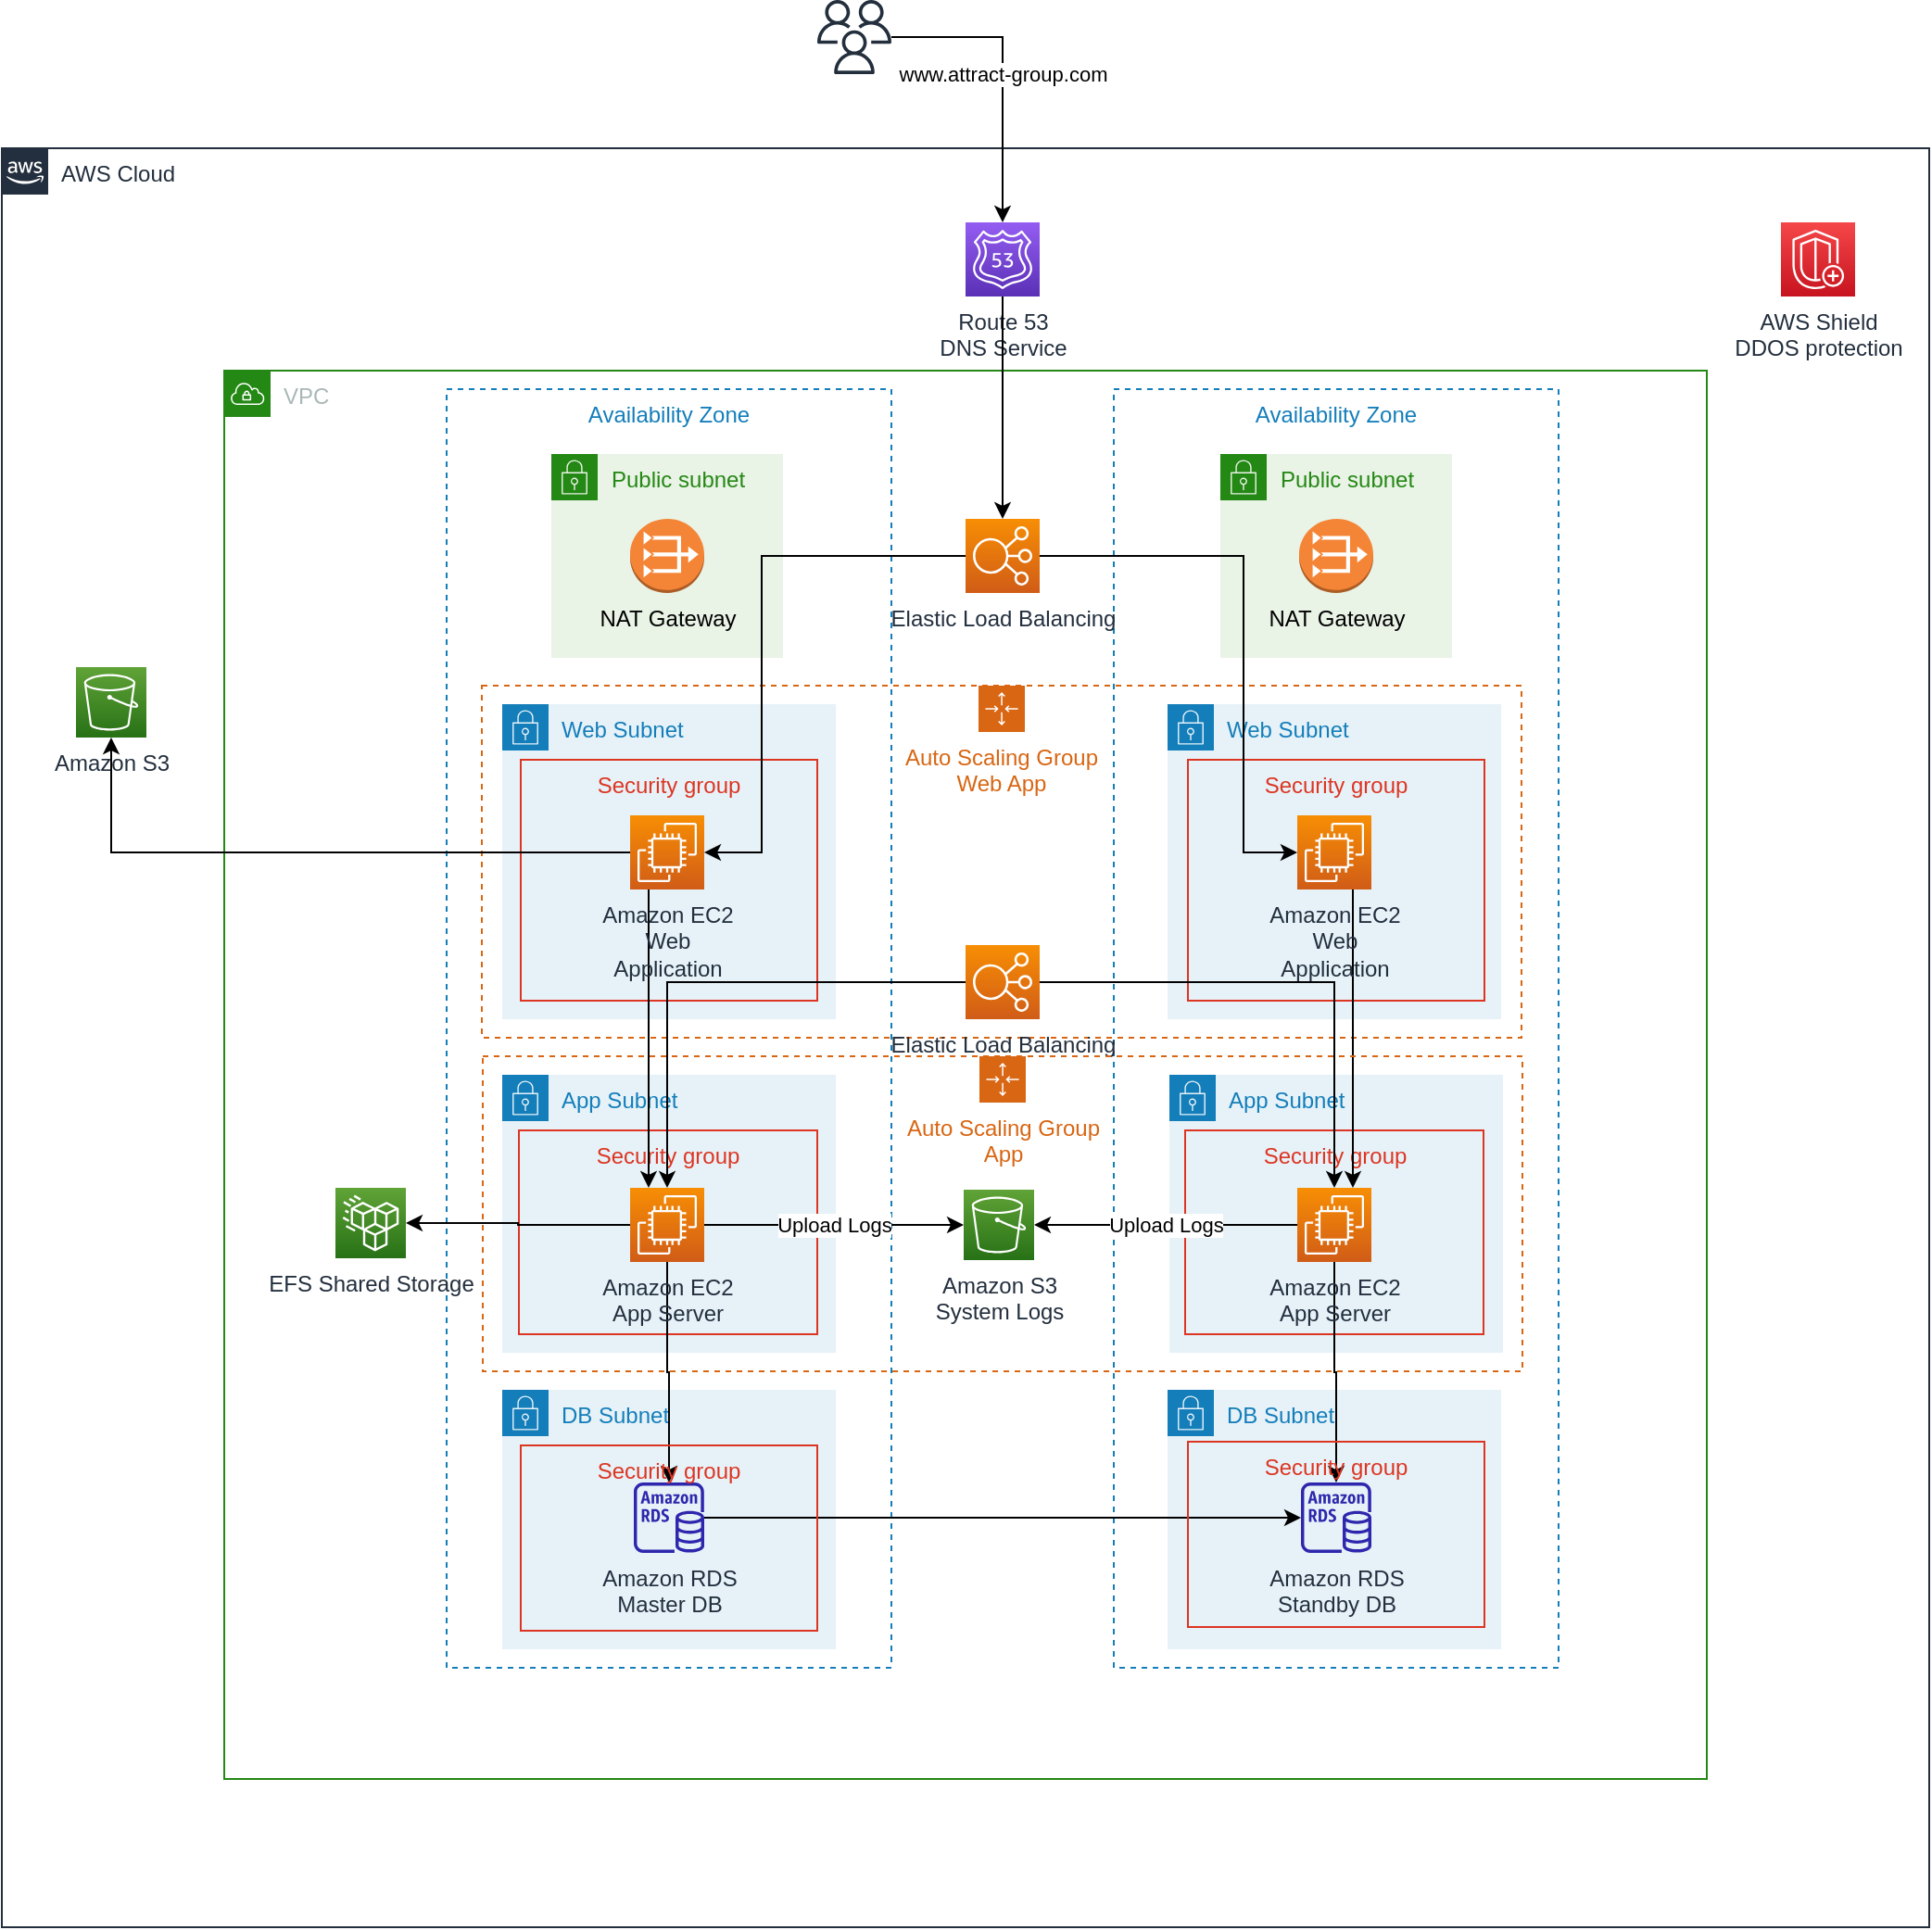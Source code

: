 <mxfile version="21.3.5" type="device">
  <diagram name="Page-1" id="gmAPZauWMYRnbII1rP5q">
    <mxGraphModel dx="1877" dy="1742" grid="1" gridSize="10" guides="1" tooltips="1" connect="1" arrows="1" fold="1" page="1" pageScale="1" pageWidth="827" pageHeight="1169" math="0" shadow="0">
      <root>
        <mxCell id="0" />
        <mxCell id="1" parent="0" />
        <mxCell id="y6Q_-lraRfow1zZ3NCdh-127" value="Availability Zone" style="fillColor=none;strokeColor=#147EBA;dashed=1;verticalAlign=top;fontStyle=0;fontColor=#147EBA;whiteSpace=wrap;html=1;" parent="1" vertex="1">
          <mxGeometry x="480" y="90" width="240" height="690" as="geometry" />
        </mxCell>
        <mxCell id="y6Q_-lraRfow1zZ3NCdh-95" value="DB Subnet" style="points=[[0,0],[0.25,0],[0.5,0],[0.75,0],[1,0],[1,0.25],[1,0.5],[1,0.75],[1,1],[0.75,1],[0.5,1],[0.25,1],[0,1],[0,0.75],[0,0.5],[0,0.25]];outlineConnect=0;gradientColor=none;html=1;whiteSpace=wrap;fontSize=12;fontStyle=0;container=1;pointerEvents=0;collapsible=0;recursiveResize=0;shape=mxgraph.aws4.group;grIcon=mxgraph.aws4.group_security_group;grStroke=0;strokeColor=#147EBA;fillColor=#E6F2F8;verticalAlign=top;align=left;spacingLeft=30;fontColor=#147EBA;dashed=0;" parent="1" vertex="1">
          <mxGeometry x="509" y="630" width="180" height="140" as="geometry" />
        </mxCell>
        <mxCell id="y6Q_-lraRfow1zZ3NCdh-56" value="Amazon RDS&lt;br&gt;Standby DB&lt;br&gt;" style="sketch=0;outlineConnect=0;fontColor=#232F3E;gradientColor=none;fillColor=#2E27AD;strokeColor=none;dashed=0;verticalLabelPosition=bottom;verticalAlign=top;align=center;html=1;fontSize=12;fontStyle=0;aspect=fixed;pointerEvents=1;shape=mxgraph.aws4.rds_instance;" parent="y6Q_-lraRfow1zZ3NCdh-95" vertex="1">
          <mxGeometry x="72" y="50" width="38" height="38" as="geometry" />
        </mxCell>
        <mxCell id="y6Q_-lraRfow1zZ3NCdh-126" value="Availability Zone" style="fillColor=none;strokeColor=#147EBA;dashed=1;verticalAlign=top;fontStyle=0;fontColor=#147EBA;whiteSpace=wrap;html=1;" parent="1" vertex="1">
          <mxGeometry x="120" y="90" width="240" height="690" as="geometry" />
        </mxCell>
        <mxCell id="y6Q_-lraRfow1zZ3NCdh-92" value="App Subnet" style="points=[[0,0],[0.25,0],[0.5,0],[0.75,0],[1,0],[1,0.25],[1,0.5],[1,0.75],[1,1],[0.75,1],[0.5,1],[0.25,1],[0,1],[0,0.75],[0,0.5],[0,0.25]];outlineConnect=0;gradientColor=none;html=1;whiteSpace=wrap;fontSize=12;fontStyle=0;container=1;pointerEvents=0;collapsible=0;recursiveResize=0;shape=mxgraph.aws4.group;grIcon=mxgraph.aws4.group_security_group;grStroke=0;strokeColor=#147EBA;fillColor=#E6F2F8;verticalAlign=top;align=left;spacingLeft=30;fontColor=#147EBA;dashed=0;" parent="1" vertex="1">
          <mxGeometry x="510" y="460" width="180" height="150" as="geometry" />
        </mxCell>
        <mxCell id="y6Q_-lraRfow1zZ3NCdh-150" value="Security group" style="fillColor=none;strokeColor=#DD3522;verticalAlign=top;fontStyle=0;fontColor=#DD3522;whiteSpace=wrap;html=1;" parent="1" vertex="1">
          <mxGeometry x="518.5" y="490" width="161" height="110" as="geometry" />
        </mxCell>
        <mxCell id="y6Q_-lraRfow1zZ3NCdh-90" value="App Subnet" style="points=[[0,0],[0.25,0],[0.5,0],[0.75,0],[1,0],[1,0.25],[1,0.5],[1,0.75],[1,1],[0.75,1],[0.5,1],[0.25,1],[0,1],[0,0.75],[0,0.5],[0,0.25]];outlineConnect=0;gradientColor=none;html=1;whiteSpace=wrap;fontSize=12;fontStyle=0;container=1;pointerEvents=0;collapsible=0;recursiveResize=0;shape=mxgraph.aws4.group;grIcon=mxgraph.aws4.group_security_group;grStroke=0;strokeColor=#147EBA;fillColor=#E6F2F8;verticalAlign=top;align=left;spacingLeft=30;fontColor=#147EBA;dashed=0;" parent="1" vertex="1">
          <mxGeometry x="150" y="460" width="180" height="150" as="geometry" />
        </mxCell>
        <mxCell id="y6Q_-lraRfow1zZ3NCdh-149" value="Security group" style="fillColor=none;strokeColor=#DD3522;verticalAlign=top;fontStyle=0;fontColor=#DD3522;whiteSpace=wrap;html=1;" parent="1" vertex="1">
          <mxGeometry x="159" y="490" width="161" height="110" as="geometry" />
        </mxCell>
        <mxCell id="y6Q_-lraRfow1zZ3NCdh-140" value="Public subnet" style="points=[[0,0],[0.25,0],[0.5,0],[0.75,0],[1,0],[1,0.25],[1,0.5],[1,0.75],[1,1],[0.75,1],[0.5,1],[0.25,1],[0,1],[0,0.75],[0,0.5],[0,0.25]];outlineConnect=0;gradientColor=none;html=1;whiteSpace=wrap;fontSize=12;fontStyle=0;container=1;pointerEvents=0;collapsible=0;recursiveResize=0;shape=mxgraph.aws4.group;grIcon=mxgraph.aws4.group_security_group;grStroke=0;strokeColor=#248814;fillColor=#E9F3E6;verticalAlign=top;align=left;spacingLeft=30;fontColor=#248814;dashed=0;" parent="1" vertex="1">
          <mxGeometry x="537.5" y="125" width="125" height="110" as="geometry" />
        </mxCell>
        <mxCell id="y6Q_-lraRfow1zZ3NCdh-139" value="Public subnet" style="points=[[0,0],[0.25,0],[0.5,0],[0.75,0],[1,0],[1,0.25],[1,0.5],[1,0.75],[1,1],[0.75,1],[0.5,1],[0.25,1],[0,1],[0,0.75],[0,0.5],[0,0.25]];outlineConnect=0;gradientColor=none;html=1;whiteSpace=wrap;fontSize=12;fontStyle=0;container=1;pointerEvents=0;collapsible=0;recursiveResize=0;shape=mxgraph.aws4.group;grIcon=mxgraph.aws4.group_security_group;grStroke=0;strokeColor=#248814;fillColor=#E9F3E6;verticalAlign=top;align=left;spacingLeft=30;fontColor=#248814;dashed=0;" parent="1" vertex="1">
          <mxGeometry x="176.5" y="125" width="125" height="110" as="geometry" />
        </mxCell>
        <mxCell id="y6Q_-lraRfow1zZ3NCdh-130" value="Web Subnet" style="points=[[0,0],[0.25,0],[0.5,0],[0.75,0],[1,0],[1,0.25],[1,0.5],[1,0.75],[1,1],[0.75,1],[0.5,1],[0.25,1],[0,1],[0,0.75],[0,0.5],[0,0.25]];outlineConnect=0;gradientColor=none;html=1;whiteSpace=wrap;fontSize=12;fontStyle=0;container=1;pointerEvents=0;collapsible=0;recursiveResize=0;shape=mxgraph.aws4.group;grIcon=mxgraph.aws4.group_security_group;grStroke=0;strokeColor=#147EBA;fillColor=#E6F2F8;verticalAlign=top;align=left;spacingLeft=30;fontColor=#147EBA;dashed=0;" parent="1" vertex="1">
          <mxGeometry x="509" y="260" width="180" height="170" as="geometry" />
        </mxCell>
        <mxCell id="y6Q_-lraRfow1zZ3NCdh-129" value="Web Subnet" style="points=[[0,0],[0.25,0],[0.5,0],[0.75,0],[1,0],[1,0.25],[1,0.5],[1,0.75],[1,1],[0.75,1],[0.5,1],[0.25,1],[0,1],[0,0.75],[0,0.5],[0,0.25]];outlineConnect=0;gradientColor=none;html=1;whiteSpace=wrap;fontSize=12;fontStyle=0;container=1;pointerEvents=0;collapsible=0;recursiveResize=0;shape=mxgraph.aws4.group;grIcon=mxgraph.aws4.group_security_group;grStroke=0;strokeColor=#147EBA;fillColor=#E6F2F8;verticalAlign=top;align=left;spacingLeft=30;fontColor=#147EBA;dashed=0;" parent="1" vertex="1">
          <mxGeometry x="150" y="260" width="180" height="170" as="geometry" />
        </mxCell>
        <mxCell id="y6Q_-lraRfow1zZ3NCdh-122" value="Security group" style="fillColor=none;strokeColor=#DD3522;verticalAlign=top;fontStyle=0;fontColor=#DD3522;whiteSpace=wrap;html=1;" parent="1" vertex="1">
          <mxGeometry x="520" y="290" width="160" height="130" as="geometry" />
        </mxCell>
        <mxCell id="y6Q_-lraRfow1zZ3NCdh-121" value="Security group" style="fillColor=none;strokeColor=#DD3522;verticalAlign=top;fontStyle=0;fontColor=#DD3522;whiteSpace=wrap;html=1;" parent="1" vertex="1">
          <mxGeometry x="160" y="290" width="160" height="130" as="geometry" />
        </mxCell>
        <mxCell id="y6Q_-lraRfow1zZ3NCdh-93" value="DB Subnet" style="points=[[0,0],[0.25,0],[0.5,0],[0.75,0],[1,0],[1,0.25],[1,0.5],[1,0.75],[1,1],[0.75,1],[0.5,1],[0.25,1],[0,1],[0,0.75],[0,0.5],[0,0.25]];outlineConnect=0;gradientColor=none;html=1;whiteSpace=wrap;fontSize=12;fontStyle=0;container=1;pointerEvents=0;collapsible=0;recursiveResize=0;shape=mxgraph.aws4.group;grIcon=mxgraph.aws4.group_security_group;grStroke=0;strokeColor=#147EBA;fillColor=#E6F2F8;verticalAlign=top;align=left;spacingLeft=30;fontColor=#147EBA;dashed=0;" parent="1" vertex="1">
          <mxGeometry x="150" y="630" width="180" height="140" as="geometry" />
        </mxCell>
        <mxCell id="y6Q_-lraRfow1zZ3NCdh-8" value="VPC&lt;br&gt;" style="points=[[0,0],[0.25,0],[0.5,0],[0.75,0],[1,0],[1,0.25],[1,0.5],[1,0.75],[1,1],[0.75,1],[0.5,1],[0.25,1],[0,1],[0,0.75],[0,0.5],[0,0.25]];outlineConnect=0;gradientColor=none;html=1;whiteSpace=wrap;fontSize=12;fontStyle=0;container=0;pointerEvents=0;collapsible=0;recursiveResize=0;shape=mxgraph.aws4.group;grIcon=mxgraph.aws4.group_vpc;strokeColor=#248814;fillColor=none;verticalAlign=top;align=left;spacingLeft=30;fontColor=#AAB7B8;dashed=0;" parent="1" vertex="1">
          <mxGeometry y="80" width="800" height="760" as="geometry" />
        </mxCell>
        <mxCell id="y6Q_-lraRfow1zZ3NCdh-55" value="Amazon S3&lt;br&gt;System Logs" style="sketch=0;points=[[0,0,0],[0.25,0,0],[0.5,0,0],[0.75,0,0],[1,0,0],[0,1,0],[0.25,1,0],[0.5,1,0],[0.75,1,0],[1,1,0],[0,0.25,0],[0,0.5,0],[0,0.75,0],[1,0.25,0],[1,0.5,0],[1,0.75,0]];outlineConnect=0;fontColor=#232F3E;gradientColor=#60A337;gradientDirection=north;fillColor=#277116;strokeColor=#ffffff;dashed=0;verticalLabelPosition=bottom;verticalAlign=top;align=center;html=1;fontSize=12;fontStyle=0;aspect=fixed;shape=mxgraph.aws4.resourceIcon;resIcon=mxgraph.aws4.s3;" parent="1" vertex="1">
          <mxGeometry x="399" y="522" width="38" height="38" as="geometry" />
        </mxCell>
        <mxCell id="y6Q_-lraRfow1zZ3NCdh-57" value="Upload Logs" style="edgeStyle=orthogonalEdgeStyle;rounded=0;orthogonalLoop=1;jettySize=auto;html=1;entryX=1;entryY=0.5;entryDx=0;entryDy=0;entryPerimeter=0;" parent="1" source="y6Q_-lraRfow1zZ3NCdh-58" target="y6Q_-lraRfow1zZ3NCdh-55" edge="1">
          <mxGeometry relative="1" as="geometry" />
        </mxCell>
        <mxCell id="y6Q_-lraRfow1zZ3NCdh-158" style="edgeStyle=orthogonalEdgeStyle;rounded=0;orthogonalLoop=1;jettySize=auto;html=1;exitX=0.5;exitY=1;exitDx=0;exitDy=0;exitPerimeter=0;" parent="1" source="y6Q_-lraRfow1zZ3NCdh-58" target="y6Q_-lraRfow1zZ3NCdh-56" edge="1">
          <mxGeometry relative="1" as="geometry" />
        </mxCell>
        <mxCell id="y6Q_-lraRfow1zZ3NCdh-58" value="Amazon EC2&lt;br&gt;App Server" style="sketch=0;points=[[0,0,0],[0.25,0,0],[0.5,0,0],[0.75,0,0],[1,0,0],[0,1,0],[0.25,1,0],[0.5,1,0],[0.75,1,0],[1,1,0],[0,0.25,0],[0,0.5,0],[0,0.75,0],[1,0.25,0],[1,0.5,0],[1,0.75,0]];outlineConnect=0;fontColor=#232F3E;gradientColor=#F78E04;gradientDirection=north;fillColor=#D05C17;strokeColor=#ffffff;dashed=0;verticalLabelPosition=bottom;verticalAlign=top;align=center;html=1;fontSize=12;fontStyle=0;aspect=fixed;shape=mxgraph.aws4.resourceIcon;resIcon=mxgraph.aws4.ec2;" parent="1" vertex="1">
          <mxGeometry x="579" y="521" width="40" height="40" as="geometry" />
        </mxCell>
        <mxCell id="y6Q_-lraRfow1zZ3NCdh-59" style="edgeStyle=orthogonalEdgeStyle;rounded=0;orthogonalLoop=1;jettySize=auto;html=1;" parent="1" source="y6Q_-lraRfow1zZ3NCdh-60" target="y6Q_-lraRfow1zZ3NCdh-56" edge="1">
          <mxGeometry relative="1" as="geometry" />
        </mxCell>
        <mxCell id="y6Q_-lraRfow1zZ3NCdh-61" value="Upload Logs" style="edgeStyle=orthogonalEdgeStyle;rounded=0;orthogonalLoop=1;jettySize=auto;html=1;entryX=0;entryY=0.5;entryDx=0;entryDy=0;entryPerimeter=0;" parent="1" source="y6Q_-lraRfow1zZ3NCdh-63" target="y6Q_-lraRfow1zZ3NCdh-55" edge="1">
          <mxGeometry relative="1" as="geometry" />
        </mxCell>
        <mxCell id="y6Q_-lraRfow1zZ3NCdh-117" style="edgeStyle=orthogonalEdgeStyle;rounded=0;orthogonalLoop=1;jettySize=auto;html=1;exitX=0;exitY=0.5;exitDx=0;exitDy=0;exitPerimeter=0;entryX=1;entryY=0.5;entryDx=0;entryDy=0;entryPerimeter=0;" parent="1" source="y6Q_-lraRfow1zZ3NCdh-63" target="y6Q_-lraRfow1zZ3NCdh-113" edge="1">
          <mxGeometry relative="1" as="geometry" />
        </mxCell>
        <mxCell id="y6Q_-lraRfow1zZ3NCdh-119" style="edgeStyle=orthogonalEdgeStyle;rounded=0;orthogonalLoop=1;jettySize=auto;html=1;exitX=0.5;exitY=1;exitDx=0;exitDy=0;exitPerimeter=0;" parent="1" source="y6Q_-lraRfow1zZ3NCdh-63" target="y6Q_-lraRfow1zZ3NCdh-60" edge="1">
          <mxGeometry relative="1" as="geometry" />
        </mxCell>
        <mxCell id="y6Q_-lraRfow1zZ3NCdh-63" value="Amazon EC2&lt;br&gt;App Server" style="sketch=0;points=[[0,0,0],[0.25,0,0],[0.5,0,0],[0.75,0,0],[1,0,0],[0,1,0],[0.25,1,0],[0.5,1,0],[0.75,1,0],[1,1,0],[0,0.25,0],[0,0.5,0],[0,0.75,0],[1,0.25,0],[1,0.5,0],[1,0.75,0]];outlineConnect=0;fontColor=#232F3E;gradientColor=#F78E04;gradientDirection=north;fillColor=#D05C17;strokeColor=#ffffff;dashed=0;verticalLabelPosition=bottom;verticalAlign=top;align=center;html=1;fontSize=12;fontStyle=0;aspect=fixed;shape=mxgraph.aws4.resourceIcon;resIcon=mxgraph.aws4.ec2;" parent="1" vertex="1">
          <mxGeometry x="219" y="521" width="40" height="40" as="geometry" />
        </mxCell>
        <mxCell id="y6Q_-lraRfow1zZ3NCdh-65" value="Auto Scaling Group&lt;br&gt;Web App" style="points=[[0,0],[0.25,0],[0.5,0],[0.75,0],[1,0],[1,0.25],[1,0.5],[1,0.75],[1,1],[0.75,1],[0.5,1],[0.25,1],[0,1],[0,0.75],[0,0.5],[0,0.25]];outlineConnect=0;gradientColor=none;html=1;whiteSpace=wrap;fontSize=12;fontStyle=0;container=0;pointerEvents=0;collapsible=0;recursiveResize=0;shape=mxgraph.aws4.groupCenter;grIcon=mxgraph.aws4.group_auto_scaling_group;grStroke=1;strokeColor=#D86613;fillColor=none;verticalAlign=top;align=center;fontColor=#D86613;dashed=1;spacingTop=25;" parent="1" vertex="1">
          <mxGeometry x="139" y="250" width="561" height="190" as="geometry" />
        </mxCell>
        <mxCell id="y6Q_-lraRfow1zZ3NCdh-154" style="edgeStyle=orthogonalEdgeStyle;rounded=0;orthogonalLoop=1;jettySize=auto;html=1;exitX=0.75;exitY=1;exitDx=0;exitDy=0;exitPerimeter=0;entryX=0.75;entryY=0;entryDx=0;entryDy=0;entryPerimeter=0;" parent="1" source="y6Q_-lraRfow1zZ3NCdh-52" target="y6Q_-lraRfow1zZ3NCdh-58" edge="1">
          <mxGeometry relative="1" as="geometry" />
        </mxCell>
        <mxCell id="y6Q_-lraRfow1zZ3NCdh-52" value="Amazon EC2&lt;br&gt;Web&lt;br&gt;Application" style="sketch=0;points=[[0,0,0],[0.25,0,0],[0.5,0,0],[0.75,0,0],[1,0,0],[0,1,0],[0.25,1,0],[0.5,1,0],[0.75,1,0],[1,1,0],[0,0.25,0],[0,0.5,0],[0,0.75,0],[1,0.25,0],[1,0.5,0],[1,0.75,0]];outlineConnect=0;fontColor=#232F3E;gradientColor=#F78E04;gradientDirection=north;fillColor=#D05C17;strokeColor=#ffffff;dashed=0;verticalLabelPosition=bottom;verticalAlign=top;align=center;html=1;fontSize=12;fontStyle=0;aspect=fixed;shape=mxgraph.aws4.resourceIcon;resIcon=mxgraph.aws4.ec2;" parent="1" vertex="1">
          <mxGeometry x="579" y="320" width="40" height="40" as="geometry" />
        </mxCell>
        <mxCell id="y6Q_-lraRfow1zZ3NCdh-128" style="edgeStyle=orthogonalEdgeStyle;rounded=0;orthogonalLoop=1;jettySize=auto;html=1;entryX=0.5;entryY=1;entryDx=0;entryDy=0;entryPerimeter=0;" parent="1" source="y6Q_-lraRfow1zZ3NCdh-66" target="y6Q_-lraRfow1zZ3NCdh-116" edge="1">
          <mxGeometry relative="1" as="geometry" />
        </mxCell>
        <mxCell id="y6Q_-lraRfow1zZ3NCdh-153" style="edgeStyle=orthogonalEdgeStyle;rounded=0;orthogonalLoop=1;jettySize=auto;html=1;exitX=0.25;exitY=1;exitDx=0;exitDy=0;exitPerimeter=0;entryX=0.25;entryY=0;entryDx=0;entryDy=0;entryPerimeter=0;" parent="1" source="y6Q_-lraRfow1zZ3NCdh-66" target="y6Q_-lraRfow1zZ3NCdh-63" edge="1">
          <mxGeometry relative="1" as="geometry" />
        </mxCell>
        <mxCell id="y6Q_-lraRfow1zZ3NCdh-66" value="Amazon EC2&lt;br&gt;Web&lt;br&gt;Application" style="sketch=0;points=[[0,0,0],[0.25,0,0],[0.5,0,0],[0.75,0,0],[1,0,0],[0,1,0],[0.25,1,0],[0.5,1,0],[0.75,1,0],[1,1,0],[0,0.25,0],[0,0.5,0],[0,0.75,0],[1,0.25,0],[1,0.5,0],[1,0.75,0]];outlineConnect=0;fontColor=#232F3E;gradientColor=#F78E04;gradientDirection=north;fillColor=#D05C17;strokeColor=#ffffff;dashed=0;verticalLabelPosition=bottom;verticalAlign=top;align=center;html=1;fontSize=12;fontStyle=0;aspect=fixed;shape=mxgraph.aws4.resourceIcon;resIcon=mxgraph.aws4.ec2;" parent="1" vertex="1">
          <mxGeometry x="219" y="320" width="40" height="40" as="geometry" />
        </mxCell>
        <mxCell id="y6Q_-lraRfow1zZ3NCdh-111" style="edgeStyle=orthogonalEdgeStyle;rounded=0;orthogonalLoop=1;jettySize=auto;html=1;entryX=0.5;entryY=0;entryDx=0;entryDy=0;entryPerimeter=0;" parent="1" source="y6Q_-lraRfow1zZ3NCdh-110" target="y6Q_-lraRfow1zZ3NCdh-63" edge="1">
          <mxGeometry relative="1" as="geometry" />
        </mxCell>
        <mxCell id="y6Q_-lraRfow1zZ3NCdh-112" style="edgeStyle=orthogonalEdgeStyle;rounded=0;orthogonalLoop=1;jettySize=auto;html=1;exitX=1;exitY=0.5;exitDx=0;exitDy=0;exitPerimeter=0;entryX=0.5;entryY=0;entryDx=0;entryDy=0;entryPerimeter=0;" parent="1" source="y6Q_-lraRfow1zZ3NCdh-110" target="y6Q_-lraRfow1zZ3NCdh-58" edge="1">
          <mxGeometry relative="1" as="geometry" />
        </mxCell>
        <mxCell id="y6Q_-lraRfow1zZ3NCdh-110" value="Elastic Load Balancing" style="sketch=0;points=[[0,0,0],[0.25,0,0],[0.5,0,0],[0.75,0,0],[1,0,0],[0,1,0],[0.25,1,0],[0.5,1,0],[0.75,1,0],[1,1,0],[0,0.25,0],[0,0.5,0],[0,0.75,0],[1,0.25,0],[1,0.5,0],[1,0.75,0]];outlineConnect=0;fontColor=#232F3E;gradientColor=#F78E04;gradientDirection=north;fillColor=#D05C17;strokeColor=#ffffff;dashed=0;verticalLabelPosition=bottom;verticalAlign=top;align=center;html=1;fontSize=12;fontStyle=0;aspect=fixed;shape=mxgraph.aws4.resourceIcon;resIcon=mxgraph.aws4.elastic_load_balancing;" parent="1" vertex="1">
          <mxGeometry x="400" y="390" width="40" height="40" as="geometry" />
        </mxCell>
        <mxCell id="y6Q_-lraRfow1zZ3NCdh-102" value="Auto Scaling Group&lt;br&gt;App" style="points=[[0,0],[0.25,0],[0.5,0],[0.75,0],[1,0],[1,0.25],[1,0.5],[1,0.75],[1,1],[0.75,1],[0.5,1],[0.25,1],[0,1],[0,0.75],[0,0.5],[0,0.25]];outlineConnect=0;gradientColor=none;html=1;whiteSpace=wrap;fontSize=12;fontStyle=0;container=0;pointerEvents=0;collapsible=0;recursiveResize=0;shape=mxgraph.aws4.groupCenter;grIcon=mxgraph.aws4.group_auto_scaling_group;grStroke=1;strokeColor=#D86613;fillColor=none;verticalAlign=top;align=center;fontColor=#D86613;dashed=1;spacingTop=25;" parent="1" vertex="1">
          <mxGeometry x="139.5" y="450" width="561" height="170" as="geometry" />
        </mxCell>
        <mxCell id="y6Q_-lraRfow1zZ3NCdh-135" style="edgeStyle=orthogonalEdgeStyle;rounded=0;orthogonalLoop=1;jettySize=auto;html=1;entryX=1;entryY=0.5;entryDx=0;entryDy=0;entryPerimeter=0;" parent="1" source="y6Q_-lraRfow1zZ3NCdh-103" target="y6Q_-lraRfow1zZ3NCdh-66" edge="1">
          <mxGeometry relative="1" as="geometry">
            <Array as="points">
              <mxPoint x="290" y="180" />
              <mxPoint x="290" y="340" />
            </Array>
          </mxGeometry>
        </mxCell>
        <mxCell id="y6Q_-lraRfow1zZ3NCdh-136" style="edgeStyle=orthogonalEdgeStyle;rounded=0;orthogonalLoop=1;jettySize=auto;html=1;entryX=0;entryY=0.5;entryDx=0;entryDy=0;entryPerimeter=0;" parent="1" source="y6Q_-lraRfow1zZ3NCdh-103" target="y6Q_-lraRfow1zZ3NCdh-52" edge="1">
          <mxGeometry relative="1" as="geometry">
            <Array as="points">
              <mxPoint x="550" y="180" />
              <mxPoint x="550" y="340" />
            </Array>
          </mxGeometry>
        </mxCell>
        <mxCell id="y6Q_-lraRfow1zZ3NCdh-103" value="Elastic Load Balancing" style="sketch=0;points=[[0,0,0],[0.25,0,0],[0.5,0,0],[0.75,0,0],[1,0,0],[0,1,0],[0.25,1,0],[0.5,1,0],[0.75,1,0],[1,1,0],[0,0.25,0],[0,0.5,0],[0,0.75,0],[1,0.25,0],[1,0.5,0],[1,0.75,0]];outlineConnect=0;fontColor=#232F3E;gradientColor=#F78E04;gradientDirection=north;fillColor=#D05C17;strokeColor=#ffffff;dashed=0;verticalLabelPosition=bottom;verticalAlign=top;align=center;html=1;fontSize=12;fontStyle=0;aspect=fixed;shape=mxgraph.aws4.resourceIcon;resIcon=mxgraph.aws4.elastic_load_balancing;" parent="1" vertex="1">
          <mxGeometry x="400" y="160" width="40" height="40" as="geometry" />
        </mxCell>
        <mxCell id="y6Q_-lraRfow1zZ3NCdh-113" value="EFS Shared Storage" style="sketch=0;points=[[0,0,0],[0.25,0,0],[0.5,0,0],[0.75,0,0],[1,0,0],[0,1,0],[0.25,1,0],[0.5,1,0],[0.75,1,0],[1,1,0],[0,0.25,0],[0,0.5,0],[0,0.75,0],[1,0.25,0],[1,0.5,0],[1,0.75,0]];outlineConnect=0;fontColor=#232F3E;gradientColor=#60A337;gradientDirection=north;fillColor=#277116;strokeColor=#ffffff;dashed=0;verticalLabelPosition=bottom;verticalAlign=top;align=center;html=1;fontSize=12;fontStyle=0;aspect=fixed;shape=mxgraph.aws4.resourceIcon;resIcon=mxgraph.aws4.efs_standard;" parent="1" vertex="1">
          <mxGeometry x="60" y="521" width="38" height="38" as="geometry" />
        </mxCell>
        <mxCell id="y6Q_-lraRfow1zZ3NCdh-137" value="NAT Gateway" style="outlineConnect=0;dashed=0;verticalLabelPosition=bottom;verticalAlign=top;align=center;html=1;shape=mxgraph.aws3.vpc_nat_gateway;fillColor=#F58536;gradientColor=none;" parent="1" vertex="1">
          <mxGeometry x="219" y="160" width="40" height="40" as="geometry" />
        </mxCell>
        <mxCell id="y6Q_-lraRfow1zZ3NCdh-138" value="NAT Gateway" style="outlineConnect=0;dashed=0;verticalLabelPosition=bottom;verticalAlign=top;align=center;html=1;shape=mxgraph.aws3.vpc_nat_gateway;fillColor=#F58536;gradientColor=none;" parent="1" vertex="1">
          <mxGeometry x="580" y="160" width="40" height="40" as="geometry" />
        </mxCell>
        <mxCell id="y6Q_-lraRfow1zZ3NCdh-141" value="AWS Cloud" style="points=[[0,0],[0.25,0],[0.5,0],[0.75,0],[1,0],[1,0.25],[1,0.5],[1,0.75],[1,1],[0.75,1],[0.5,1],[0.25,1],[0,1],[0,0.75],[0,0.5],[0,0.25]];outlineConnect=0;gradientColor=none;html=1;whiteSpace=wrap;fontSize=12;fontStyle=0;container=1;pointerEvents=0;collapsible=0;recursiveResize=0;shape=mxgraph.aws4.group;grIcon=mxgraph.aws4.group_aws_cloud_alt;strokeColor=#232F3E;fillColor=none;verticalAlign=top;align=left;spacingLeft=30;fontColor=#232F3E;dashed=0;" parent="1" vertex="1">
          <mxGeometry x="-120" y="-40" width="1040" height="960" as="geometry" />
        </mxCell>
        <mxCell id="y6Q_-lraRfow1zZ3NCdh-143" value="Route 53&lt;br&gt;DNS Service" style="sketch=0;points=[[0,0,0],[0.25,0,0],[0.5,0,0],[0.75,0,0],[1,0,0],[0,1,0],[0.25,1,0],[0.5,1,0],[0.75,1,0],[1,1,0],[0,0.25,0],[0,0.5,0],[0,0.75,0],[1,0.25,0],[1,0.5,0],[1,0.75,0]];outlineConnect=0;fontColor=#232F3E;gradientColor=#945DF2;gradientDirection=north;fillColor=#5A30B5;strokeColor=#ffffff;dashed=0;verticalLabelPosition=bottom;verticalAlign=top;align=center;html=1;fontSize=12;fontStyle=0;aspect=fixed;shape=mxgraph.aws4.resourceIcon;resIcon=mxgraph.aws4.route_53;" parent="y6Q_-lraRfow1zZ3NCdh-141" vertex="1">
          <mxGeometry x="520" y="40" width="40" height="40" as="geometry" />
        </mxCell>
        <mxCell id="y6Q_-lraRfow1zZ3NCdh-146" value="AWS Shield &lt;br&gt;DDOS protection" style="sketch=0;points=[[0,0,0],[0.25,0,0],[0.5,0,0],[0.75,0,0],[1,0,0],[0,1,0],[0.25,1,0],[0.5,1,0],[0.75,1,0],[1,1,0],[0,0.25,0],[0,0.5,0],[0,0.75,0],[1,0.25,0],[1,0.5,0],[1,0.75,0]];outlineConnect=0;fontColor=#232F3E;gradientColor=#F54749;gradientDirection=north;fillColor=#C7131F;strokeColor=#ffffff;dashed=0;verticalLabelPosition=bottom;verticalAlign=top;align=center;html=1;fontSize=12;fontStyle=0;aspect=fixed;shape=mxgraph.aws4.resourceIcon;resIcon=mxgraph.aws4.shield;" parent="y6Q_-lraRfow1zZ3NCdh-141" vertex="1">
          <mxGeometry x="960" y="40" width="40" height="40" as="geometry" />
        </mxCell>
        <mxCell id="y6Q_-lraRfow1zZ3NCdh-116" value="Amazon S3&lt;br&gt;" style="sketch=0;points=[[0,0,0],[0.25,0,0],[0.5,0,0],[0.75,0,0],[1,0,0],[0,1,0],[0.25,1,0],[0.5,1,0],[0.75,1,0],[1,1,0],[0,0.25,0],[0,0.5,0],[0,0.75,0],[1,0.25,0],[1,0.5,0],[1,0.75,0]];outlineConnect=0;fontColor=#232F3E;gradientColor=#60A337;gradientDirection=north;fillColor=#277116;strokeColor=#ffffff;dashed=0;verticalLabelPosition=bottom;verticalAlign=top;align=center;html=1;fontSize=12;fontStyle=0;aspect=fixed;shape=mxgraph.aws4.resourceIcon;resIcon=mxgraph.aws4.s3;" parent="y6Q_-lraRfow1zZ3NCdh-141" vertex="1">
          <mxGeometry x="40" y="280" width="38" height="38" as="geometry" />
        </mxCell>
        <mxCell id="fGamZlqdQGkZm3McrqFD-1" value="Security group" style="fillColor=none;strokeColor=#DD3522;verticalAlign=top;fontStyle=0;fontColor=#DD3522;whiteSpace=wrap;html=1;" vertex="1" parent="y6Q_-lraRfow1zZ3NCdh-141">
          <mxGeometry x="640" y="698" width="160" height="100" as="geometry" />
        </mxCell>
        <mxCell id="y6Q_-lraRfow1zZ3NCdh-60" value="Amazon RDS&lt;br&gt;Master DB" style="sketch=0;outlineConnect=0;fontColor=#232F3E;gradientColor=none;fillColor=#2E27AD;strokeColor=none;dashed=0;verticalLabelPosition=bottom;verticalAlign=top;align=center;html=1;fontSize=12;fontStyle=0;aspect=fixed;pointerEvents=1;shape=mxgraph.aws4.rds_instance;" parent="y6Q_-lraRfow1zZ3NCdh-141" vertex="1">
          <mxGeometry x="341" y="720" width="38" height="38" as="geometry" />
        </mxCell>
        <mxCell id="y6Q_-lraRfow1zZ3NCdh-145" style="edgeStyle=orthogonalEdgeStyle;rounded=0;orthogonalLoop=1;jettySize=auto;html=1;" parent="1" source="y6Q_-lraRfow1zZ3NCdh-143" target="y6Q_-lraRfow1zZ3NCdh-103" edge="1">
          <mxGeometry relative="1" as="geometry" />
        </mxCell>
        <mxCell id="y6Q_-lraRfow1zZ3NCdh-148" value="www.attract-group.com" style="edgeStyle=orthogonalEdgeStyle;rounded=0;orthogonalLoop=1;jettySize=auto;html=1;" parent="1" source="y6Q_-lraRfow1zZ3NCdh-147" target="y6Q_-lraRfow1zZ3NCdh-143" edge="1">
          <mxGeometry relative="1" as="geometry" />
        </mxCell>
        <mxCell id="y6Q_-lraRfow1zZ3NCdh-147" value="" style="sketch=0;outlineConnect=0;fontColor=#232F3E;gradientColor=none;fillColor=#232F3D;strokeColor=none;dashed=0;verticalLabelPosition=bottom;verticalAlign=top;align=center;html=1;fontSize=12;fontStyle=0;aspect=fixed;pointerEvents=1;shape=mxgraph.aws4.users;" parent="1" vertex="1">
          <mxGeometry x="320" y="-120" width="40" height="40" as="geometry" />
        </mxCell>
        <mxCell id="fGamZlqdQGkZm3McrqFD-2" value="Security group" style="fillColor=none;strokeColor=#DD3522;verticalAlign=top;fontStyle=0;fontColor=#DD3522;whiteSpace=wrap;html=1;" vertex="1" parent="1">
          <mxGeometry x="160" y="660" width="160" height="100" as="geometry" />
        </mxCell>
      </root>
    </mxGraphModel>
  </diagram>
</mxfile>

